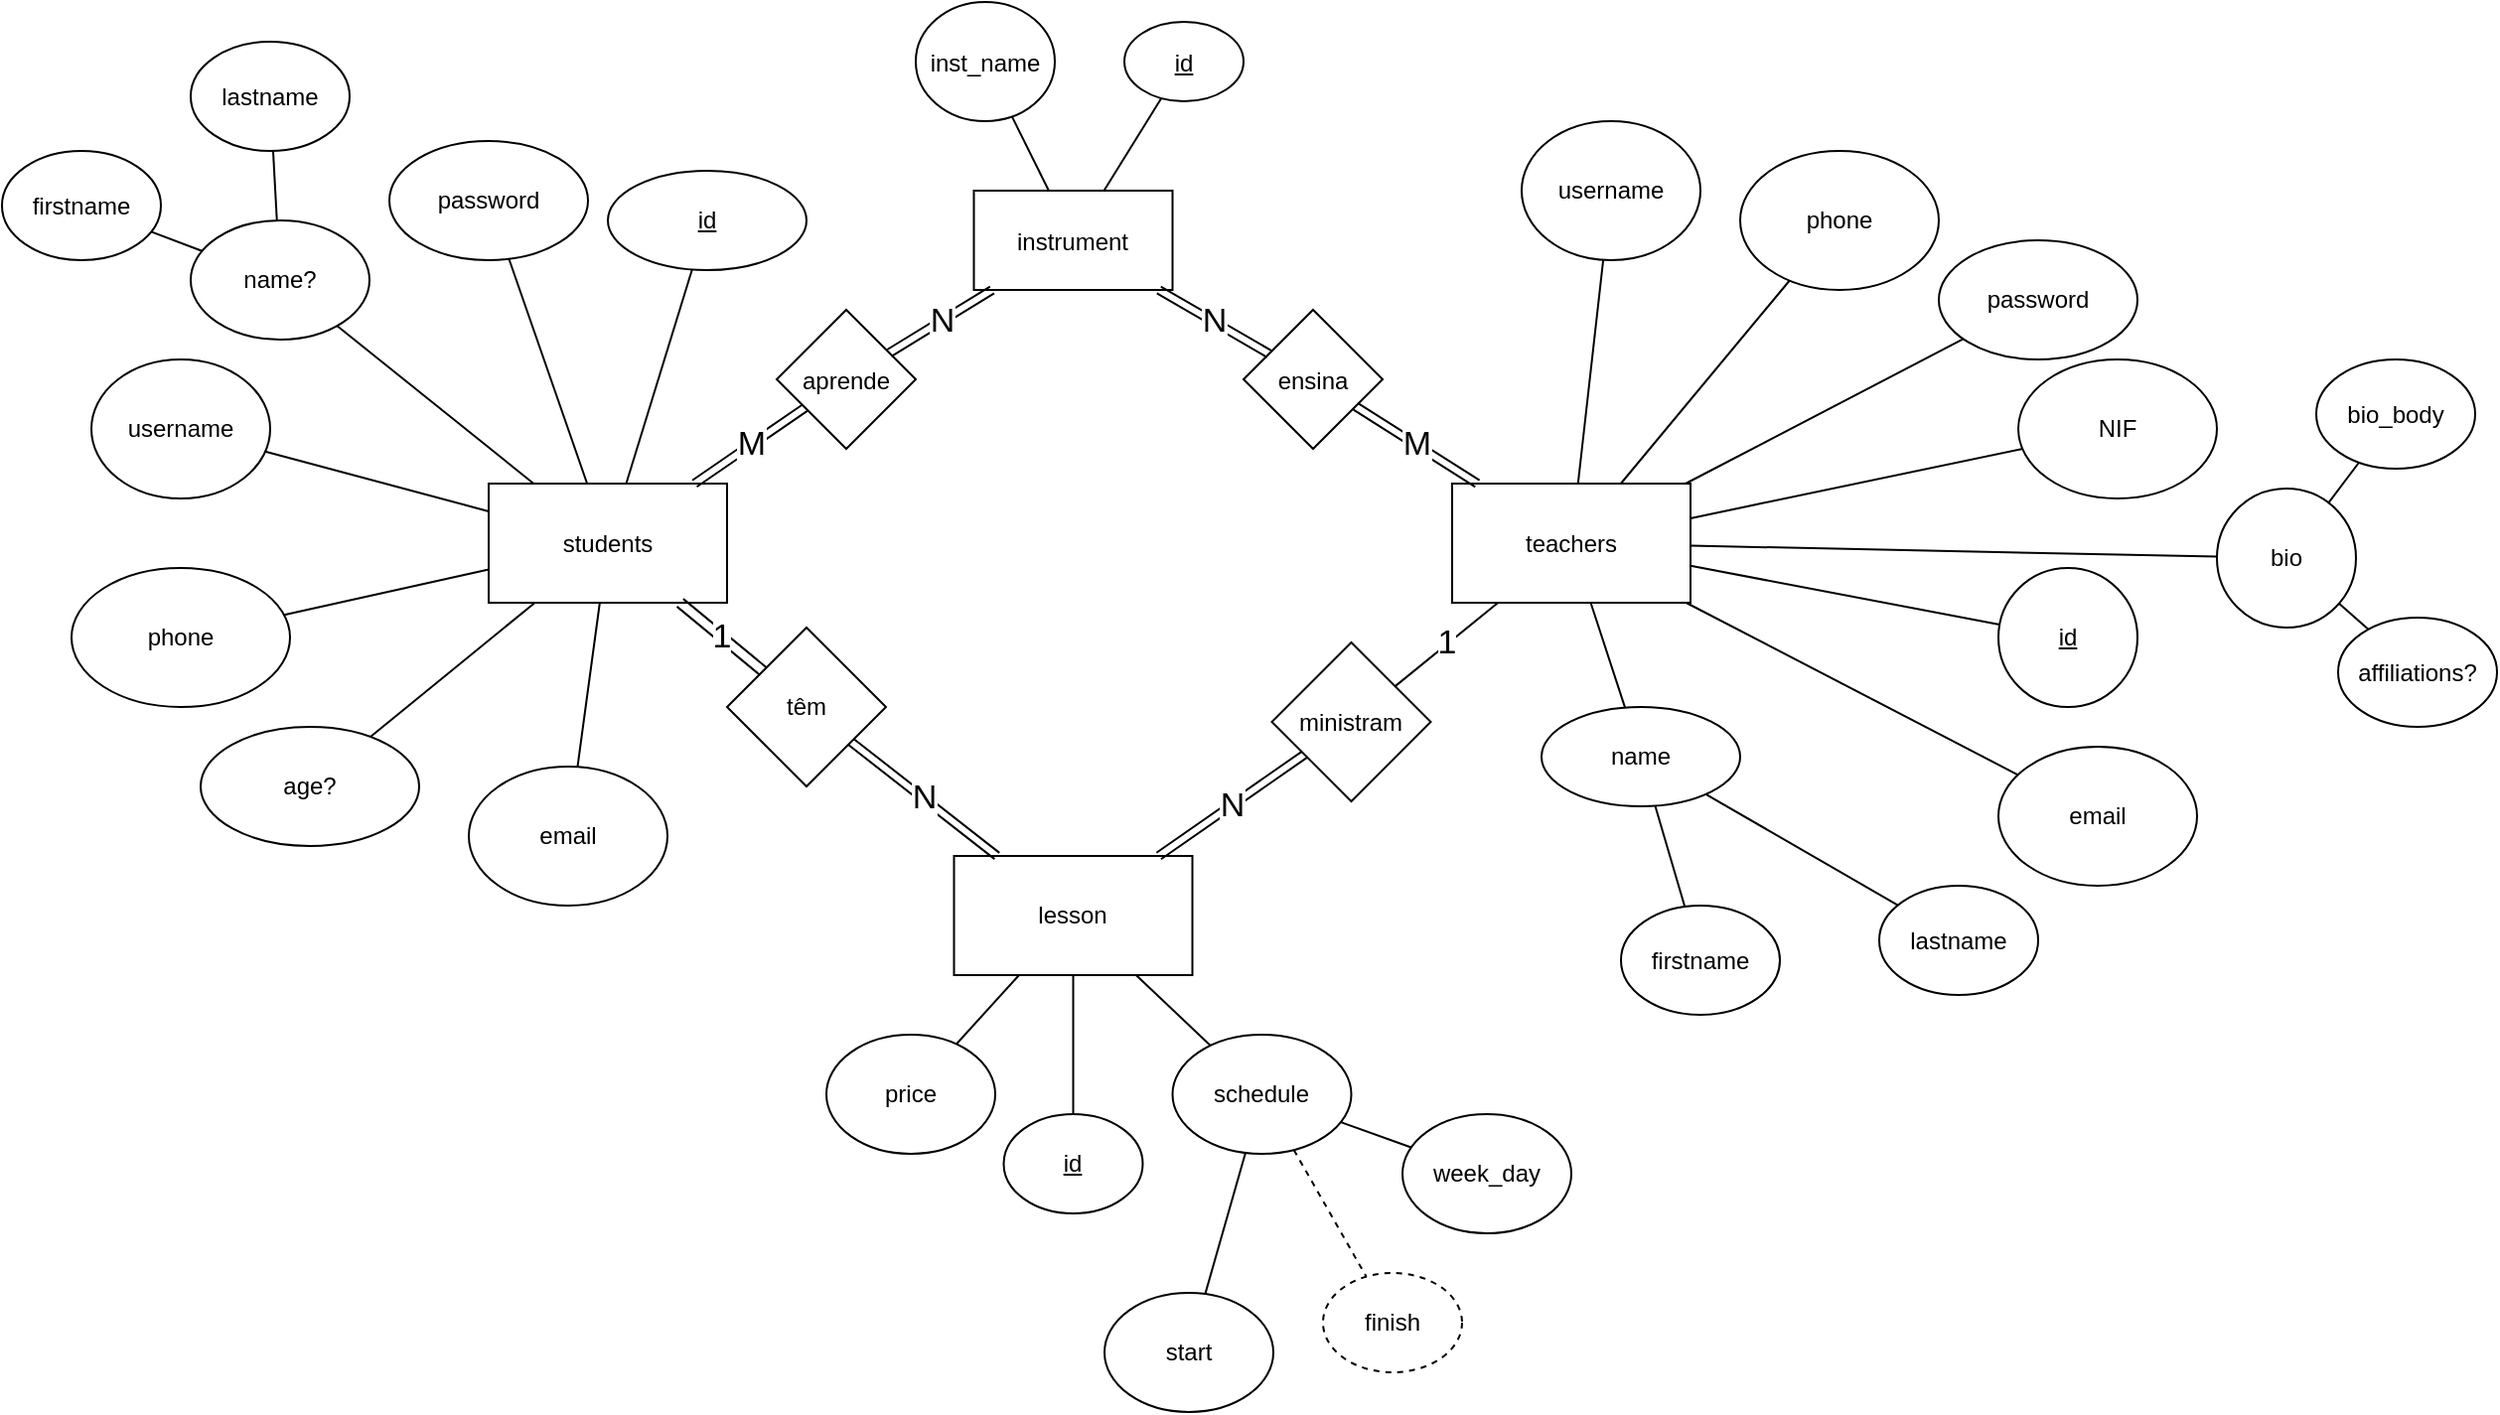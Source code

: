 <mxfile version="14.6.1" type="github">
  <diagram id="C5RBs43oDa-KdzZeNtuy" name="Page-1">
    <mxGraphModel dx="1320" dy="1723" grid="1" gridSize="10" guides="1" tooltips="1" connect="1" arrows="1" fold="1" page="1" pageScale="1" pageWidth="827" pageHeight="1169" math="0" shadow="0">
      <root>
        <mxCell id="WIyWlLk6GJQsqaUBKTNV-0" />
        <mxCell id="WIyWlLk6GJQsqaUBKTNV-1" parent="WIyWlLk6GJQsqaUBKTNV-0" />
        <mxCell id="YeJPbqonlaDgZHrQWHC3-2" value="students" style="rounded=0;whiteSpace=wrap;html=1;" parent="WIyWlLk6GJQsqaUBKTNV-1" vertex="1">
          <mxGeometry x="300" y="202.5" width="120" height="60" as="geometry" />
        </mxCell>
        <mxCell id="YeJPbqonlaDgZHrQWHC3-3" value="" style="endArrow=none;html=1;" parent="WIyWlLk6GJQsqaUBKTNV-1" target="YeJPbqonlaDgZHrQWHC3-4" edge="1" source="YeJPbqonlaDgZHrQWHC3-2">
          <mxGeometry width="50" height="50" relative="1" as="geometry">
            <mxPoint x="430" y="220" as="sourcePoint" />
            <mxPoint x="480" y="170" as="targetPoint" />
          </mxGeometry>
        </mxCell>
        <mxCell id="YeJPbqonlaDgZHrQWHC3-4" value="&lt;u&gt;id&lt;/u&gt;" style="ellipse;whiteSpace=wrap;html=1;" parent="WIyWlLk6GJQsqaUBKTNV-1" vertex="1">
          <mxGeometry x="360" y="45" width="100" height="50" as="geometry" />
        </mxCell>
        <mxCell id="YeJPbqonlaDgZHrQWHC3-5" value="" style="endArrow=none;html=1;" parent="WIyWlLk6GJQsqaUBKTNV-1" target="YeJPbqonlaDgZHrQWHC3-6" edge="1" source="YeJPbqonlaDgZHrQWHC3-2">
          <mxGeometry width="50" height="50" relative="1" as="geometry">
            <mxPoint x="470" y="240" as="sourcePoint" />
            <mxPoint x="520" y="220" as="targetPoint" />
          </mxGeometry>
        </mxCell>
        <mxCell id="YeJPbqonlaDgZHrQWHC3-6" value="name?" style="ellipse;whiteSpace=wrap;html=1;" parent="WIyWlLk6GJQsqaUBKTNV-1" vertex="1">
          <mxGeometry x="150" y="70" width="90" height="60" as="geometry" />
        </mxCell>
        <mxCell id="YeJPbqonlaDgZHrQWHC3-7" value="" style="endArrow=none;html=1;" parent="WIyWlLk6GJQsqaUBKTNV-1" source="YeJPbqonlaDgZHrQWHC3-2" target="YeJPbqonlaDgZHrQWHC3-8" edge="1">
          <mxGeometry width="50" height="50" relative="1" as="geometry">
            <mxPoint x="420" y="340" as="sourcePoint" />
            <mxPoint x="420" y="280" as="targetPoint" />
            <Array as="points" />
          </mxGeometry>
        </mxCell>
        <mxCell id="YeJPbqonlaDgZHrQWHC3-8" value="email" style="ellipse;whiteSpace=wrap;html=1;" parent="WIyWlLk6GJQsqaUBKTNV-1" vertex="1">
          <mxGeometry x="290" y="345" width="100" height="70" as="geometry" />
        </mxCell>
        <mxCell id="YeJPbqonlaDgZHrQWHC3-10" value="password" style="ellipse;whiteSpace=wrap;html=1;" parent="WIyWlLk6GJQsqaUBKTNV-1" vertex="1">
          <mxGeometry x="250" y="30" width="100" height="60" as="geometry" />
        </mxCell>
        <mxCell id="YeJPbqonlaDgZHrQWHC3-17" value="" style="endArrow=none;html=1;" parent="WIyWlLk6GJQsqaUBKTNV-1" source="YeJPbqonlaDgZHrQWHC3-18" edge="1" target="YeJPbqonlaDgZHrQWHC3-2">
          <mxGeometry width="50" height="50" relative="1" as="geometry">
            <mxPoint x="163.666" y="262.111" as="sourcePoint" />
            <mxPoint x="350" y="270" as="targetPoint" />
          </mxGeometry>
        </mxCell>
        <mxCell id="YeJPbqonlaDgZHrQWHC3-18" value="phone" style="ellipse;whiteSpace=wrap;html=1;perimeterSpacing=0;shadow=0;sketch=0;strokeWidth=1;gradientDirection=east;" parent="WIyWlLk6GJQsqaUBKTNV-1" vertex="1">
          <mxGeometry x="90" y="245" width="110" height="70" as="geometry" />
        </mxCell>
        <mxCell id="YeJPbqonlaDgZHrQWHC3-24" value="" style="endArrow=none;html=1;" parent="WIyWlLk6GJQsqaUBKTNV-1" target="YeJPbqonlaDgZHrQWHC3-2" edge="1" source="YeJPbqonlaDgZHrQWHC3-25">
          <mxGeometry width="50" height="50" relative="1" as="geometry">
            <mxPoint x="380" y="360" as="sourcePoint" />
            <mxPoint x="410" y="280" as="targetPoint" />
            <Array as="points" />
          </mxGeometry>
        </mxCell>
        <mxCell id="YeJPbqonlaDgZHrQWHC3-25" value="age?" style="ellipse;whiteSpace=wrap;html=1;rounded=0;sketch=0;" parent="WIyWlLk6GJQsqaUBKTNV-1" vertex="1">
          <mxGeometry x="155" y="325" width="110" height="60" as="geometry" />
        </mxCell>
        <mxCell id="QPZrH0Ajvc4-a-Q5nBBF-0" value="teachers" style="rounded=0;whiteSpace=wrap;html=1;" parent="WIyWlLk6GJQsqaUBKTNV-1" vertex="1">
          <mxGeometry x="785" y="202.5" width="120" height="60" as="geometry" />
        </mxCell>
        <mxCell id="QPZrH0Ajvc4-a-Q5nBBF-17" value="" style="endArrow=none;html=1;" parent="WIyWlLk6GJQsqaUBKTNV-1" edge="1" target="QPZrH0Ajvc4-a-Q5nBBF-0" source="QPZrH0Ajvc4-a-Q5nBBF-19">
          <mxGeometry width="50" height="50" relative="1" as="geometry">
            <mxPoint x="920" y="320" as="sourcePoint" />
            <mxPoint x="970" y="270" as="targetPoint" />
          </mxGeometry>
        </mxCell>
        <mxCell id="QPZrH0Ajvc4-a-Q5nBBF-19" value="&lt;u&gt;id&lt;/u&gt;" style="ellipse;whiteSpace=wrap;html=1;" parent="WIyWlLk6GJQsqaUBKTNV-1" vertex="1">
          <mxGeometry x="1060" y="245" width="70" height="70" as="geometry" />
        </mxCell>
        <mxCell id="QPZrH0Ajvc4-a-Q5nBBF-20" value="name" style="ellipse;whiteSpace=wrap;html=1;" parent="WIyWlLk6GJQsqaUBKTNV-1" vertex="1">
          <mxGeometry x="830" y="315" width="100" height="50" as="geometry" />
        </mxCell>
        <mxCell id="QPZrH0Ajvc4-a-Q5nBBF-21" value="" style="endArrow=none;html=1;" parent="WIyWlLk6GJQsqaUBKTNV-1" source="QPZrH0Ajvc4-a-Q5nBBF-20" edge="1" target="QPZrH0Ajvc4-a-Q5nBBF-0">
          <mxGeometry width="50" height="50" relative="1" as="geometry">
            <mxPoint x="990" y="320" as="sourcePoint" />
            <mxPoint x="1040" y="270" as="targetPoint" />
          </mxGeometry>
        </mxCell>
        <mxCell id="QPZrH0Ajvc4-a-Q5nBBF-22" value="email" style="ellipse;whiteSpace=wrap;html=1;" parent="WIyWlLk6GJQsqaUBKTNV-1" vertex="1">
          <mxGeometry x="1060" y="335" width="100" height="70" as="geometry" />
        </mxCell>
        <mxCell id="QPZrH0Ajvc4-a-Q5nBBF-23" value="" style="endArrow=none;html=1;" parent="WIyWlLk6GJQsqaUBKTNV-1" target="QPZrH0Ajvc4-a-Q5nBBF-22" edge="1" source="QPZrH0Ajvc4-a-Q5nBBF-0">
          <mxGeometry width="50" height="50" relative="1" as="geometry">
            <mxPoint x="1090" y="265" as="sourcePoint" />
            <mxPoint x="1140" y="215" as="targetPoint" />
          </mxGeometry>
        </mxCell>
        <mxCell id="QPZrH0Ajvc4-a-Q5nBBF-25" value="lesson" style="rounded=0;whiteSpace=wrap;html=1;" parent="WIyWlLk6GJQsqaUBKTNV-1" vertex="1">
          <mxGeometry x="534.25" y="390" width="120" height="60" as="geometry" />
        </mxCell>
        <mxCell id="QPZrH0Ajvc4-a-Q5nBBF-26" value="&lt;u&gt;id&lt;/u&gt;" style="ellipse;whiteSpace=wrap;html=1;" parent="WIyWlLk6GJQsqaUBKTNV-1" vertex="1">
          <mxGeometry x="559.25" y="520" width="70" height="50" as="geometry" />
        </mxCell>
        <mxCell id="QPZrH0Ajvc4-a-Q5nBBF-27" value="" style="endArrow=none;html=1;" parent="WIyWlLk6GJQsqaUBKTNV-1" source="QPZrH0Ajvc4-a-Q5nBBF-25" target="QPZrH0Ajvc4-a-Q5nBBF-26" edge="1">
          <mxGeometry width="50" height="50" relative="1" as="geometry">
            <mxPoint x="810" y="540" as="sourcePoint" />
            <mxPoint x="860" y="490" as="targetPoint" />
          </mxGeometry>
        </mxCell>
        <mxCell id="QPZrH0Ajvc4-a-Q5nBBF-32" value="ministram" style="rhombus;whiteSpace=wrap;html=1;" parent="WIyWlLk6GJQsqaUBKTNV-1" vertex="1">
          <mxGeometry x="694.25" y="282.5" width="80" height="80" as="geometry" />
        </mxCell>
        <mxCell id="QPZrH0Ajvc4-a-Q5nBBF-33" value="têm" style="rhombus;whiteSpace=wrap;html=1;" parent="WIyWlLk6GJQsqaUBKTNV-1" vertex="1">
          <mxGeometry x="420" y="275" width="80" height="80" as="geometry" />
        </mxCell>
        <mxCell id="QPZrH0Ajvc4-a-Q5nBBF-34" value="username" style="ellipse;whiteSpace=wrap;html=1;" parent="WIyWlLk6GJQsqaUBKTNV-1" vertex="1">
          <mxGeometry x="100" y="140" width="90" height="70" as="geometry" />
        </mxCell>
        <mxCell id="QPZrH0Ajvc4-a-Q5nBBF-35" value="" style="endArrow=none;html=1;" parent="WIyWlLk6GJQsqaUBKTNV-1" target="QPZrH0Ajvc4-a-Q5nBBF-34" edge="1" source="YeJPbqonlaDgZHrQWHC3-2">
          <mxGeometry width="50" height="50" relative="1" as="geometry">
            <mxPoint x="350" y="220" as="sourcePoint" />
            <mxPoint x="400" y="170" as="targetPoint" />
          </mxGeometry>
        </mxCell>
        <mxCell id="QPZrH0Ajvc4-a-Q5nBBF-38" value="phone" style="ellipse;whiteSpace=wrap;html=1;" parent="WIyWlLk6GJQsqaUBKTNV-1" vertex="1">
          <mxGeometry x="930" y="35" width="100" height="70" as="geometry" />
        </mxCell>
        <mxCell id="QPZrH0Ajvc4-a-Q5nBBF-39" value="" style="endArrow=none;html=1;" parent="WIyWlLk6GJQsqaUBKTNV-1" source="QPZrH0Ajvc4-a-Q5nBBF-0" target="QPZrH0Ajvc4-a-Q5nBBF-38" edge="1">
          <mxGeometry width="50" height="50" relative="1" as="geometry">
            <mxPoint x="990" y="210" as="sourcePoint" />
            <mxPoint x="1055.315" y="173.548" as="targetPoint" />
          </mxGeometry>
        </mxCell>
        <mxCell id="QPZrH0Ajvc4-a-Q5nBBF-40" value="password" style="ellipse;whiteSpace=wrap;html=1;" parent="WIyWlLk6GJQsqaUBKTNV-1" vertex="1">
          <mxGeometry x="1030" y="80" width="100" height="60" as="geometry" />
        </mxCell>
        <mxCell id="QPZrH0Ajvc4-a-Q5nBBF-41" value="username" style="ellipse;whiteSpace=wrap;html=1;" parent="WIyWlLk6GJQsqaUBKTNV-1" vertex="1">
          <mxGeometry x="820" y="20" width="90" height="70" as="geometry" />
        </mxCell>
        <mxCell id="QPZrH0Ajvc4-a-Q5nBBF-43" value="" style="endArrow=none;html=1;" parent="WIyWlLk6GJQsqaUBKTNV-1" source="QPZrH0Ajvc4-a-Q5nBBF-40" edge="1" target="QPZrH0Ajvc4-a-Q5nBBF-0">
          <mxGeometry width="50" height="50" relative="1" as="geometry">
            <mxPoint x="920" y="265" as="sourcePoint" />
            <mxPoint x="970" y="215" as="targetPoint" />
          </mxGeometry>
        </mxCell>
        <mxCell id="QPZrH0Ajvc4-a-Q5nBBF-44" value="" style="endArrow=none;html=1;" parent="WIyWlLk6GJQsqaUBKTNV-1" source="QPZrH0Ajvc4-a-Q5nBBF-0" target="QPZrH0Ajvc4-a-Q5nBBF-41" edge="1">
          <mxGeometry width="50" height="50" relative="1" as="geometry">
            <mxPoint x="980" y="210" as="sourcePoint" />
            <mxPoint x="1030" y="160" as="targetPoint" />
          </mxGeometry>
        </mxCell>
        <mxCell id="QPZrH0Ajvc4-a-Q5nBBF-46" value="N" style="shape=link;html=1;fontSize=17;" parent="WIyWlLk6GJQsqaUBKTNV-1" source="QPZrH0Ajvc4-a-Q5nBBF-25" target="QPZrH0Ajvc4-a-Q5nBBF-32" edge="1">
          <mxGeometry width="100" relative="1" as="geometry">
            <mxPoint x="815" y="480" as="sourcePoint" />
            <mxPoint x="915" y="480" as="targetPoint" />
          </mxGeometry>
        </mxCell>
        <mxCell id="QPZrH0Ajvc4-a-Q5nBBF-47" value="1" style="shape=link;html=1;width=5;fontSize=17;" parent="WIyWlLk6GJQsqaUBKTNV-1" source="YeJPbqonlaDgZHrQWHC3-2" edge="1" target="QPZrH0Ajvc4-a-Q5nBBF-33">
          <mxGeometry width="100" relative="1" as="geometry">
            <mxPoint x="400" y="509.5" as="sourcePoint" />
            <mxPoint x="440" y="470" as="targetPoint" />
          </mxGeometry>
        </mxCell>
        <mxCell id="QPZrH0Ajvc4-a-Q5nBBF-49" value="N" style="shape=link;html=1;endSize=6;fontSize=17;" parent="WIyWlLk6GJQsqaUBKTNV-1" source="QPZrH0Ajvc4-a-Q5nBBF-33" edge="1" target="QPZrH0Ajvc4-a-Q5nBBF-25">
          <mxGeometry width="100" relative="1" as="geometry">
            <mxPoint x="600" y="620" as="sourcePoint" />
            <mxPoint x="700" y="620" as="targetPoint" />
          </mxGeometry>
        </mxCell>
        <mxCell id="QPZrH0Ajvc4-a-Q5nBBF-55" value="price" style="ellipse;whiteSpace=wrap;html=1;fillColor=none;" parent="WIyWlLk6GJQsqaUBKTNV-1" vertex="1">
          <mxGeometry x="470" y="480" width="85" height="60" as="geometry" />
        </mxCell>
        <mxCell id="QPZrH0Ajvc4-a-Q5nBBF-58" value="" style="endArrow=none;html=1;" parent="WIyWlLk6GJQsqaUBKTNV-1" target="QPZrH0Ajvc4-a-Q5nBBF-25" edge="1" source="QPZrH0Ajvc4-a-Q5nBBF-55">
          <mxGeometry width="50" height="50" relative="1" as="geometry">
            <mxPoint x="800" y="740" as="sourcePoint" />
            <mxPoint x="850" y="690" as="targetPoint" />
          </mxGeometry>
        </mxCell>
        <mxCell id="QPZrH0Ajvc4-a-Q5nBBF-59" value="&lt;font style=&quot;font-size: 12px&quot;&gt;schedule&lt;/font&gt;" style="ellipse;whiteSpace=wrap;html=1;fillColor=none;fontSize=12;" parent="WIyWlLk6GJQsqaUBKTNV-1" vertex="1">
          <mxGeometry x="644.25" y="480" width="90" height="60" as="geometry" />
        </mxCell>
        <mxCell id="QPZrH0Ajvc4-a-Q5nBBF-60" value="" style="endArrow=none;html=1;fontSize=12;" parent="WIyWlLk6GJQsqaUBKTNV-1" target="QPZrH0Ajvc4-a-Q5nBBF-59" edge="1" source="QPZrH0Ajvc4-a-Q5nBBF-25">
          <mxGeometry width="50" height="50" relative="1" as="geometry">
            <mxPoint x="820" y="640" as="sourcePoint" />
            <mxPoint x="870" y="590" as="targetPoint" />
          </mxGeometry>
        </mxCell>
        <mxCell id="7uHokPlCw8yeGiN5BkeQ-26" value="NIF" style="ellipse;whiteSpace=wrap;html=1;fontSize=12;" parent="WIyWlLk6GJQsqaUBKTNV-1" vertex="1">
          <mxGeometry x="1070" y="140" width="100" height="70" as="geometry" />
        </mxCell>
        <mxCell id="7uHokPlCw8yeGiN5BkeQ-27" value="" style="endArrow=none;html=1;fontSize=12;" parent="WIyWlLk6GJQsqaUBKTNV-1" target="7uHokPlCw8yeGiN5BkeQ-26" edge="1" source="QPZrH0Ajvc4-a-Q5nBBF-0">
          <mxGeometry width="50" height="50" relative="1" as="geometry">
            <mxPoint x="1090" y="250" as="sourcePoint" />
            <mxPoint x="1140" y="200" as="targetPoint" />
          </mxGeometry>
        </mxCell>
        <mxCell id="ZxcHzyBanlLkTp8bQzHT-34" value="1" style="endArrow=none;html=1;fontSize=17;" parent="WIyWlLk6GJQsqaUBKTNV-1" source="QPZrH0Ajvc4-a-Q5nBBF-32" edge="1" target="QPZrH0Ajvc4-a-Q5nBBF-0">
          <mxGeometry width="50" height="50" relative="1" as="geometry">
            <mxPoint x="960" y="325" as="sourcePoint" />
            <mxPoint x="1000" y="270" as="targetPoint" />
            <Array as="points" />
          </mxGeometry>
        </mxCell>
        <mxCell id="ZxcHzyBanlLkTp8bQzHT-35" value="&lt;font style=&quot;font-size: 12px&quot;&gt;instrument&lt;/font&gt;" style="rounded=0;whiteSpace=wrap;html=1;fontSize=17;" parent="WIyWlLk6GJQsqaUBKTNV-1" vertex="1">
          <mxGeometry x="544.25" y="55" width="100" height="50" as="geometry" />
        </mxCell>
        <mxCell id="ZxcHzyBanlLkTp8bQzHT-36" value="&lt;font style=&quot;font-size: 12px&quot;&gt;aprende&lt;/font&gt;" style="rhombus;whiteSpace=wrap;html=1;fontSize=17;" parent="WIyWlLk6GJQsqaUBKTNV-1" vertex="1">
          <mxGeometry x="445" y="115" width="70" height="70" as="geometry" />
        </mxCell>
        <mxCell id="ZxcHzyBanlLkTp8bQzHT-37" value="&lt;font style=&quot;font-size: 12px&quot;&gt;ensina&lt;/font&gt;" style="rhombus;whiteSpace=wrap;html=1;fontSize=17;" parent="WIyWlLk6GJQsqaUBKTNV-1" vertex="1">
          <mxGeometry x="680" y="115" width="70" height="70" as="geometry" />
        </mxCell>
        <mxCell id="ZxcHzyBanlLkTp8bQzHT-42" value="M" style="shape=link;html=1;fontSize=17;" parent="WIyWlLk6GJQsqaUBKTNV-1" edge="1" target="ZxcHzyBanlLkTp8bQzHT-36" source="YeJPbqonlaDgZHrQWHC3-2">
          <mxGeometry width="100" relative="1" as="geometry">
            <mxPoint x="470" y="260" as="sourcePoint" />
            <mxPoint x="570" y="260" as="targetPoint" />
          </mxGeometry>
        </mxCell>
        <mxCell id="ZxcHzyBanlLkTp8bQzHT-43" value="N" style="shape=link;html=1;fontSize=17;" parent="WIyWlLk6GJQsqaUBKTNV-1" edge="1" target="ZxcHzyBanlLkTp8bQzHT-35" source="ZxcHzyBanlLkTp8bQzHT-36">
          <mxGeometry width="100" relative="1" as="geometry">
            <mxPoint x="640" y="260" as="sourcePoint" />
            <mxPoint x="675" y="260" as="targetPoint" />
          </mxGeometry>
        </mxCell>
        <mxCell id="ZxcHzyBanlLkTp8bQzHT-44" value="N" style="shape=link;html=1;fontSize=17;" parent="WIyWlLk6GJQsqaUBKTNV-1" source="ZxcHzyBanlLkTp8bQzHT-35" edge="1" target="ZxcHzyBanlLkTp8bQzHT-37">
          <mxGeometry width="100" relative="1" as="geometry">
            <mxPoint x="780" y="275" as="sourcePoint" />
            <mxPoint x="820" y="275" as="targetPoint" />
          </mxGeometry>
        </mxCell>
        <mxCell id="ZxcHzyBanlLkTp8bQzHT-45" value="M" style="shape=link;html=1;fontSize=17;" parent="WIyWlLk6GJQsqaUBKTNV-1" source="ZxcHzyBanlLkTp8bQzHT-37" edge="1" target="QPZrH0Ajvc4-a-Q5nBBF-0">
          <mxGeometry width="100" relative="1" as="geometry">
            <mxPoint x="870" y="259.5" as="sourcePoint" />
            <mxPoint x="970" y="259.5" as="targetPoint" />
          </mxGeometry>
        </mxCell>
        <mxCell id="ZxcHzyBanlLkTp8bQzHT-46" value="&lt;font style=&quot;font-size: 12px&quot;&gt;&lt;u&gt;id&lt;/u&gt;&lt;/font&gt;" style="ellipse;whiteSpace=wrap;html=1;fontSize=17;" parent="WIyWlLk6GJQsqaUBKTNV-1" vertex="1">
          <mxGeometry x="620" y="-30" width="60" height="40" as="geometry" />
        </mxCell>
        <mxCell id="ZxcHzyBanlLkTp8bQzHT-47" value="" style="endArrow=none;html=1;fontSize=17;" parent="WIyWlLk6GJQsqaUBKTNV-1" target="ZxcHzyBanlLkTp8bQzHT-46" edge="1" source="ZxcHzyBanlLkTp8bQzHT-35">
          <mxGeometry width="50" height="50" relative="1" as="geometry">
            <mxPoint x="710" y="240" as="sourcePoint" />
            <mxPoint x="760" y="190" as="targetPoint" />
          </mxGeometry>
        </mxCell>
        <mxCell id="ZxcHzyBanlLkTp8bQzHT-49" value="&lt;font style=&quot;font-size: 12px&quot;&gt;inst_name&lt;/font&gt;" style="ellipse;whiteSpace=wrap;html=1;fontSize=17;" parent="WIyWlLk6GJQsqaUBKTNV-1" vertex="1">
          <mxGeometry x="515" y="-40" width="70" height="60" as="geometry" />
        </mxCell>
        <mxCell id="ZxcHzyBanlLkTp8bQzHT-50" value="" style="endArrow=none;html=1;fontSize=17;" parent="WIyWlLk6GJQsqaUBKTNV-1" target="ZxcHzyBanlLkTp8bQzHT-35" edge="1" source="ZxcHzyBanlLkTp8bQzHT-49">
          <mxGeometry width="50" height="50" relative="1" as="geometry">
            <mxPoint x="720" y="335" as="sourcePoint" />
            <mxPoint x="770" y="285" as="targetPoint" />
          </mxGeometry>
        </mxCell>
        <mxCell id="KKogX5XyxXrD-nstwHty-0" value="firstname" style="ellipse;whiteSpace=wrap;html=1;" vertex="1" parent="WIyWlLk6GJQsqaUBKTNV-1">
          <mxGeometry x="55" y="35" width="80" height="55" as="geometry" />
        </mxCell>
        <mxCell id="KKogX5XyxXrD-nstwHty-1" value="lastname" style="ellipse;whiteSpace=wrap;html=1;" vertex="1" parent="WIyWlLk6GJQsqaUBKTNV-1">
          <mxGeometry x="150" y="-20" width="80" height="55" as="geometry" />
        </mxCell>
        <mxCell id="KKogX5XyxXrD-nstwHty-2" value="" style="endArrow=none;html=1;" edge="1" parent="WIyWlLk6GJQsqaUBKTNV-1" target="KKogX5XyxXrD-nstwHty-0" source="YeJPbqonlaDgZHrQWHC3-6">
          <mxGeometry width="50" height="50" relative="1" as="geometry">
            <mxPoint x="559.841" y="178.073" as="sourcePoint" />
            <mxPoint x="514" y="233" as="targetPoint" />
          </mxGeometry>
        </mxCell>
        <mxCell id="KKogX5XyxXrD-nstwHty-3" value="" style="endArrow=none;html=1;" edge="1" parent="WIyWlLk6GJQsqaUBKTNV-1" target="KKogX5XyxXrD-nstwHty-1" source="YeJPbqonlaDgZHrQWHC3-6">
          <mxGeometry width="50" height="50" relative="1" as="geometry">
            <mxPoint x="584.836" y="202.438" as="sourcePoint" />
            <mxPoint x="524" y="243" as="targetPoint" />
          </mxGeometry>
        </mxCell>
        <mxCell id="KKogX5XyxXrD-nstwHty-5" value="" style="endArrow=none;html=1;" edge="1" parent="WIyWlLk6GJQsqaUBKTNV-1" source="YeJPbqonlaDgZHrQWHC3-2" target="YeJPbqonlaDgZHrQWHC3-10">
          <mxGeometry width="50" height="50" relative="1" as="geometry">
            <mxPoint x="429.37" y="198.62" as="sourcePoint" />
            <mxPoint x="290.0" y="114.998" as="targetPoint" />
          </mxGeometry>
        </mxCell>
        <mxCell id="KKogX5XyxXrD-nstwHty-6" value="firstname" style="ellipse;whiteSpace=wrap;html=1;" vertex="1" parent="WIyWlLk6GJQsqaUBKTNV-1">
          <mxGeometry x="870" y="415" width="80" height="55" as="geometry" />
        </mxCell>
        <mxCell id="KKogX5XyxXrD-nstwHty-7" value="lastname" style="ellipse;whiteSpace=wrap;html=1;" vertex="1" parent="WIyWlLk6GJQsqaUBKTNV-1">
          <mxGeometry x="1000" y="405" width="80" height="55" as="geometry" />
        </mxCell>
        <mxCell id="KKogX5XyxXrD-nstwHty-8" value="" style="endArrow=none;html=1;" edge="1" target="KKogX5XyxXrD-nstwHty-6" parent="WIyWlLk6GJQsqaUBKTNV-1" source="QPZrH0Ajvc4-a-Q5nBBF-20">
          <mxGeometry width="50" height="50" relative="1" as="geometry">
            <mxPoint x="1065.923" y="409.585" as="sourcePoint" />
            <mxPoint x="1050.121" y="450.895" as="targetPoint" />
          </mxGeometry>
        </mxCell>
        <mxCell id="KKogX5XyxXrD-nstwHty-9" value="" style="endArrow=none;html=1;" edge="1" target="KKogX5XyxXrD-nstwHty-7" parent="WIyWlLk6GJQsqaUBKTNV-1" source="QPZrH0Ajvc4-a-Q5nBBF-20">
          <mxGeometry width="50" height="50" relative="1" as="geometry">
            <mxPoint x="1102.362" y="405.924" as="sourcePoint" />
            <mxPoint x="1474" y="763" as="targetPoint" />
          </mxGeometry>
        </mxCell>
        <mxCell id="KKogX5XyxXrD-nstwHty-10" value="" style="endArrow=none;html=1;" edge="1" source="KKogX5XyxXrD-nstwHty-11" parent="WIyWlLk6GJQsqaUBKTNV-1" target="QPZrH0Ajvc4-a-Q5nBBF-0">
          <mxGeometry width="50" height="50" relative="1" as="geometry">
            <mxPoint x="1021" y="267.98" as="sourcePoint" />
            <mxPoint x="1191" y="202.023" as="targetPoint" />
          </mxGeometry>
        </mxCell>
        <mxCell id="KKogX5XyxXrD-nstwHty-11" value="bio" style="ellipse;whiteSpace=wrap;html=1;" vertex="1" parent="WIyWlLk6GJQsqaUBKTNV-1">
          <mxGeometry x="1170" y="205" width="70" height="70" as="geometry" />
        </mxCell>
        <mxCell id="KKogX5XyxXrD-nstwHty-13" value="affiliations?" style="ellipse;whiteSpace=wrap;html=1;" vertex="1" parent="WIyWlLk6GJQsqaUBKTNV-1">
          <mxGeometry x="1231" y="270" width="80" height="55" as="geometry" />
        </mxCell>
        <mxCell id="KKogX5XyxXrD-nstwHty-15" value="" style="endArrow=none;html=1;" edge="1" target="KKogX5XyxXrD-nstwHty-13" parent="WIyWlLk6GJQsqaUBKTNV-1" source="KKogX5XyxXrD-nstwHty-11">
          <mxGeometry width="50" height="50" relative="1" as="geometry">
            <mxPoint x="1372.362" y="252.504" as="sourcePoint" />
            <mxPoint x="1744" y="609.58" as="targetPoint" />
          </mxGeometry>
        </mxCell>
        <mxCell id="KKogX5XyxXrD-nstwHty-16" value="bio_body" style="ellipse;whiteSpace=wrap;html=1;" vertex="1" parent="WIyWlLk6GJQsqaUBKTNV-1">
          <mxGeometry x="1220" y="140" width="80" height="55" as="geometry" />
        </mxCell>
        <mxCell id="KKogX5XyxXrD-nstwHty-17" value="" style="endArrow=none;html=1;" edge="1" target="KKogX5XyxXrD-nstwHty-16" parent="WIyWlLk6GJQsqaUBKTNV-1" source="KKogX5XyxXrD-nstwHty-11">
          <mxGeometry width="50" height="50" relative="1" as="geometry">
            <mxPoint x="1425.478" y="99.349" as="sourcePoint" />
            <mxPoint x="1853" y="438.48" as="targetPoint" />
          </mxGeometry>
        </mxCell>
        <mxCell id="KKogX5XyxXrD-nstwHty-18" value="finish" style="ellipse;whiteSpace=wrap;html=1;dashed=1;" vertex="1" parent="WIyWlLk6GJQsqaUBKTNV-1">
          <mxGeometry x="720" y="600" width="70" height="50" as="geometry" />
        </mxCell>
        <mxCell id="KKogX5XyxXrD-nstwHty-19" value="" style="endArrow=none;html=1;dashed=1;" edge="1" target="KKogX5XyxXrD-nstwHty-18" parent="WIyWlLk6GJQsqaUBKTNV-1" source="QPZrH0Ajvc4-a-Q5nBBF-59">
          <mxGeometry width="50" height="50" relative="1" as="geometry">
            <mxPoint x="862.957" y="579.55" as="sourcePoint" />
            <mxPoint x="1054" y="499.55" as="targetPoint" />
          </mxGeometry>
        </mxCell>
        <mxCell id="KKogX5XyxXrD-nstwHty-20" value="start" style="ellipse;whiteSpace=wrap;html=1;fillColor=none;" vertex="1" parent="WIyWlLk6GJQsqaUBKTNV-1">
          <mxGeometry x="610" y="610" width="85" height="60" as="geometry" />
        </mxCell>
        <mxCell id="KKogX5XyxXrD-nstwHty-21" value="" style="endArrow=none;html=1;" edge="1" source="KKogX5XyxXrD-nstwHty-20" parent="WIyWlLk6GJQsqaUBKTNV-1" target="QPZrH0Ajvc4-a-Q5nBBF-59">
          <mxGeometry width="50" height="50" relative="1" as="geometry">
            <mxPoint x="994" y="749.55" as="sourcePoint" />
            <mxPoint x="823.2" y="579.55" as="targetPoint" />
          </mxGeometry>
        </mxCell>
        <mxCell id="KKogX5XyxXrD-nstwHty-22" value="week_day" style="ellipse;whiteSpace=wrap;html=1;fillColor=none;" vertex="1" parent="WIyWlLk6GJQsqaUBKTNV-1">
          <mxGeometry x="760" y="520" width="85" height="60" as="geometry" />
        </mxCell>
        <mxCell id="KKogX5XyxXrD-nstwHty-23" value="" style="endArrow=none;html=1;" edge="1" source="KKogX5XyxXrD-nstwHty-22" parent="WIyWlLk6GJQsqaUBKTNV-1" target="QPZrH0Ajvc4-a-Q5nBBF-59">
          <mxGeometry width="50" height="50" relative="1" as="geometry">
            <mxPoint x="1133.5" y="620" as="sourcePoint" />
            <mxPoint x="880.993" y="469.551" as="targetPoint" />
          </mxGeometry>
        </mxCell>
      </root>
    </mxGraphModel>
  </diagram>
</mxfile>
